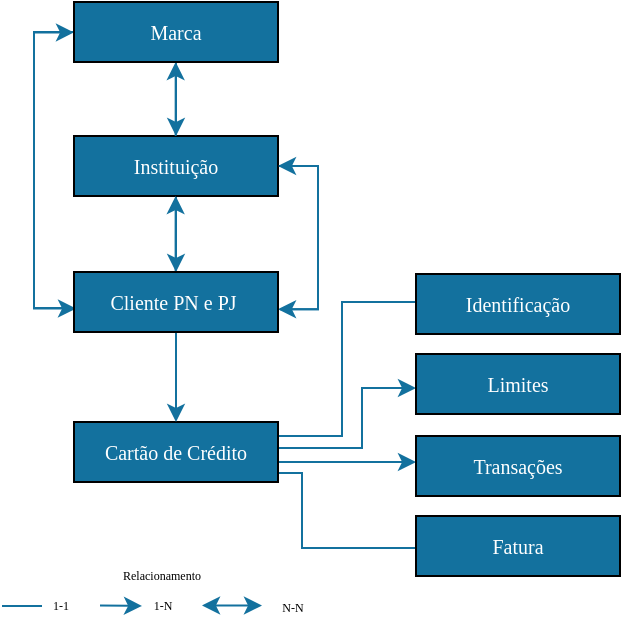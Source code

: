 <mxfile version="14.4.2" type="device"><diagram id="pwx9f-JPc5i2mSrcDJkJ" name="Accounts - Balance"><mxGraphModel dx="1203" dy="1823" grid="1" gridSize="10" guides="1" tooltips="1" connect="1" arrows="1" fold="1" page="1" pageScale="1" pageWidth="827" pageHeight="1169" math="0" shadow="0"><root><mxCell id="0"/><mxCell id="1" parent="0"/><mxCell id="ZCB3pmoDqQselHCmMfQO-21" value="" style="rounded=0;whiteSpace=wrap;html=1;" parent="1" vertex="1"><mxGeometry x="510" y="-715" width="20" height="10" as="geometry"/></mxCell><mxCell id="3X2GgIw8dlf1CgqaEYxp-32" style="edgeStyle=orthogonalEdgeStyle;rounded=0;orthogonalLoop=1;jettySize=auto;html=1;strokeColor=#13719E;" parent="1" edge="1"><mxGeometry relative="1" as="geometry"><mxPoint x="428" y="-768" as="sourcePoint"/><mxPoint x="510" y="-831" as="targetPoint"/><Array as="points"><mxPoint x="428" y="-763"/><mxPoint x="460" y="-763"/><mxPoint x="460" y="-830"/><mxPoint x="510" y="-830"/></Array></mxGeometry></mxCell><mxCell id="3X2GgIw8dlf1CgqaEYxp-3" style="edgeStyle=orthogonalEdgeStyle;rounded=0;orthogonalLoop=1;jettySize=auto;html=1;exitX=0.5;exitY=1;exitDx=0;exitDy=0;" parent="1" source="3X2GgIw8dlf1CgqaEYxp-2" target="3X2GgIw8dlf1CgqaEYxp-2" edge="1"><mxGeometry relative="1" as="geometry"/></mxCell><mxCell id="3X2GgIw8dlf1CgqaEYxp-19" value="" style="edgeStyle=orthogonalEdgeStyle;rounded=0;orthogonalLoop=1;jettySize=auto;html=1;strokeColor=#13719E;" parent="1" source="3X2GgIw8dlf1CgqaEYxp-4" target="3X2GgIw8dlf1CgqaEYxp-5" edge="1"><mxGeometry relative="1" as="geometry"/></mxCell><mxCell id="MNtuI1VyC733b8B-GoUt-4" style="edgeStyle=orthogonalEdgeStyle;rounded=0;orthogonalLoop=1;jettySize=auto;html=1;exitX=0;exitY=0.5;exitDx=0;exitDy=0;entryX=0.01;entryY=0.392;entryDx=0;entryDy=0;entryPerimeter=0;strokeColor=#13719E;" edge="1" parent="1" source="3X2GgIw8dlf1CgqaEYxp-4" target="3X2GgIw8dlf1CgqaEYxp-2"><mxGeometry relative="1" as="geometry"/></mxCell><mxCell id="3X2GgIw8dlf1CgqaEYxp-4" value="&lt;font face=&quot;Verdana&quot; style=&quot;font-size: 10px&quot; color=&quot;#ffffff&quot;&gt;Marca&lt;/font&gt;" style="rounded=0;whiteSpace=wrap;html=1;fillColor=#13719E;strokeColor=#000000;flipV=1;" parent="1" vertex="1"><mxGeometry x="326" y="-980" width="102" height="30" as="geometry"/></mxCell><mxCell id="3X2GgIw8dlf1CgqaEYxp-21" style="edgeStyle=orthogonalEdgeStyle;rounded=0;orthogonalLoop=1;jettySize=auto;html=1;exitX=0.5;exitY=1;exitDx=0;exitDy=0;entryX=0.5;entryY=0;entryDx=0;entryDy=0;strokeColor=#13719E;" parent="1" source="3X2GgIw8dlf1CgqaEYxp-5" target="3X2GgIw8dlf1CgqaEYxp-2" edge="1"><mxGeometry relative="1" as="geometry"/></mxCell><mxCell id="MNtuI1VyC733b8B-GoUt-1" style="edgeStyle=orthogonalEdgeStyle;rounded=0;orthogonalLoop=1;jettySize=auto;html=1;entryX=1;entryY=0.381;entryDx=0;entryDy=0;entryPerimeter=0;strokeColor=#13719E;exitX=1;exitY=0.5;exitDx=0;exitDy=0;" edge="1" parent="1" source="3X2GgIw8dlf1CgqaEYxp-5" target="3X2GgIw8dlf1CgqaEYxp-2"><mxGeometry relative="1" as="geometry"/></mxCell><mxCell id="3X2GgIw8dlf1CgqaEYxp-5" value="&lt;font face=&quot;Verdana&quot; style=&quot;font-size: 10px&quot; color=&quot;#ffffff&quot;&gt;Instituição&lt;/font&gt;" style="rounded=0;whiteSpace=wrap;html=1;fillColor=#13719E;strokeColor=#000000;flipV=1;" parent="1" vertex="1"><mxGeometry x="326" y="-913" width="102" height="30" as="geometry"/></mxCell><mxCell id="ZCB3pmoDqQselHCmMfQO-10" style="edgeStyle=orthogonalEdgeStyle;rounded=0;orthogonalLoop=1;jettySize=auto;html=1;exitX=1;exitY=0.5;exitDx=0;exitDy=0;strokeColor=#13719E;" parent="1" edge="1"><mxGeometry relative="1" as="geometry"><Array as="points"><mxPoint x="428" y="-757"/><mxPoint x="470" y="-757"/><mxPoint x="470" y="-787"/></Array><mxPoint x="497" y="-787" as="targetPoint"/><mxPoint x="428" y="-752" as="sourcePoint"/></mxGeometry></mxCell><mxCell id="ZCB3pmoDqQselHCmMfQO-12" style="edgeStyle=orthogonalEdgeStyle;rounded=0;orthogonalLoop=1;jettySize=auto;html=1;entryX=0;entryY=0.5;entryDx=0;entryDy=0;strokeColor=#13719E;" parent="1" edge="1"><mxGeometry relative="1" as="geometry"><mxPoint x="428" y="-752" as="sourcePoint"/><mxPoint x="497" y="-750" as="targetPoint"/><Array as="points"><mxPoint x="428" y="-750"/></Array></mxGeometry></mxCell><mxCell id="ZCB3pmoDqQselHCmMfQO-13" style="edgeStyle=orthogonalEdgeStyle;rounded=0;orthogonalLoop=1;jettySize=auto;html=1;exitX=1;exitY=0.75;exitDx=0;exitDy=0;entryX=0;entryY=0.5;entryDx=0;entryDy=0;strokeColor=#13719E;" parent="1" edge="1"><mxGeometry relative="1" as="geometry"><mxPoint x="510" y="-707" as="targetPoint"/><Array as="points"><mxPoint x="440" y="-744"/><mxPoint x="440" y="-707"/></Array><mxPoint x="428" y="-744.5" as="sourcePoint"/></mxGeometry></mxCell><mxCell id="3X2GgIw8dlf1CgqaEYxp-7" value="&lt;font color=&quot;#ffffff&quot; face=&quot;Verdana&quot;&gt;&lt;span style=&quot;font-size: 10px&quot;&gt;Cartão de Crédito&lt;/span&gt;&lt;/font&gt;" style="rounded=0;whiteSpace=wrap;html=1;fillColor=#13719E;strokeColor=#000000;" parent="1" vertex="1"><mxGeometry x="326" y="-770" width="102" height="30" as="geometry"/></mxCell><mxCell id="3X2GgIw8dlf1CgqaEYxp-10" value="&lt;font face=&quot;Verdana&quot; style=&quot;font-size: 10px&quot; color=&quot;#ffffff&quot;&gt;Identificação&lt;/font&gt;" style="rounded=0;whiteSpace=wrap;html=1;fillColor=#13719E;strokeColor=#000000;" parent="1" vertex="1"><mxGeometry x="497" y="-844" width="102" height="30" as="geometry"/></mxCell><mxCell id="3X2GgIw8dlf1CgqaEYxp-11" value="&lt;font face=&quot;Verdana&quot; style=&quot;font-size: 10px&quot; color=&quot;#ffffff&quot;&gt;Limites&lt;/font&gt;" style="rounded=0;whiteSpace=wrap;html=1;fillColor=#13719E;strokeColor=#000000;" parent="1" vertex="1"><mxGeometry x="497" y="-804" width="102" height="30" as="geometry"/></mxCell><mxCell id="3X2GgIw8dlf1CgqaEYxp-12" value="&lt;font face=&quot;Verdana&quot; style=&quot;font-size: 10px&quot; color=&quot;#ffffff&quot;&gt;Transações&lt;/font&gt;" style="rounded=0;whiteSpace=wrap;html=1;fillColor=#13719E;strokeColor=#000000;" parent="1" vertex="1"><mxGeometry x="497" y="-763" width="102" height="30" as="geometry"/></mxCell><mxCell id="3X2GgIw8dlf1CgqaEYxp-36" style="edgeStyle=orthogonalEdgeStyle;rounded=0;orthogonalLoop=1;jettySize=auto;html=1;exitX=0.5;exitY=1;exitDx=0;exitDy=0;strokeColor=#13719E;entryX=0.5;entryY=0;entryDx=0;entryDy=0;" parent="1" source="3X2GgIw8dlf1CgqaEYxp-2" target="3X2GgIw8dlf1CgqaEYxp-7" edge="1"><mxGeometry relative="1" as="geometry"><mxPoint x="387" y="-805" as="sourcePoint"/><mxPoint x="451" y="-760" as="targetPoint"/></mxGeometry></mxCell><mxCell id="ZCB3pmoDqQselHCmMfQO-8" value="&lt;font face=&quot;Verdana&quot; style=&quot;font-size: 10px&quot; color=&quot;#ffffff&quot;&gt;Fatura&lt;/font&gt;" style="rounded=0;whiteSpace=wrap;html=1;fillColor=#13719E;strokeColor=#000000;" parent="1" vertex="1"><mxGeometry x="497" y="-723" width="102" height="30" as="geometry"/></mxCell><mxCell id="hSBE3qlaMWrgqQsAsWzS-7" value="" style="endArrow=classic;html=1;strokeColor=#13719E;" parent="1" edge="1"><mxGeometry width="50" height="50" relative="1" as="geometry"><mxPoint x="339" y="-678.25" as="sourcePoint"/><mxPoint x="360" y="-678" as="targetPoint"/><Array as="points"/></mxGeometry></mxCell><mxCell id="hSBE3qlaMWrgqQsAsWzS-8" value="" style="endArrow=none;html=1;strokeColor=#13719E;" parent="1" edge="1"><mxGeometry width="50" height="50" relative="1" as="geometry"><mxPoint x="290" y="-678" as="sourcePoint"/><mxPoint x="310" y="-678" as="targetPoint"/></mxGeometry></mxCell><mxCell id="hSBE3qlaMWrgqQsAsWzS-9" value="" style="endArrow=classic;startArrow=classic;html=1;strokeColor=#13719E;" parent="1" edge="1"><mxGeometry width="50" height="50" relative="1" as="geometry"><mxPoint x="390" y="-678.25" as="sourcePoint"/><mxPoint x="420" y="-678.25" as="targetPoint"/></mxGeometry></mxCell><mxCell id="hSBE3qlaMWrgqQsAsWzS-10" value="&lt;font face=&quot;Verdana&quot; style=&quot;font-size: 6px&quot;&gt;1-1&lt;/font&gt;" style="text;html=1;align=center;verticalAlign=middle;resizable=0;points=[];autosize=1;" parent="1" vertex="1"><mxGeometry x="304" y="-690" width="30" height="20" as="geometry"/></mxCell><mxCell id="hSBE3qlaMWrgqQsAsWzS-11" value="&lt;font face=&quot;Verdana&quot; style=&quot;font-size: 6px&quot;&gt;N-N&lt;/font&gt;" style="text;html=1;align=center;verticalAlign=middle;resizable=0;points=[];autosize=1;" parent="1" vertex="1"><mxGeometry x="420" y="-689" width="30" height="20" as="geometry"/></mxCell><mxCell id="hSBE3qlaMWrgqQsAsWzS-12" value="&lt;font face=&quot;Verdana&quot; style=&quot;font-size: 6px&quot;&gt;1-N&lt;/font&gt;" style="text;html=1;align=center;verticalAlign=middle;resizable=0;points=[];autosize=1;" parent="1" vertex="1"><mxGeometry x="355" y="-690" width="30" height="20" as="geometry"/></mxCell><mxCell id="hSBE3qlaMWrgqQsAsWzS-13" value="&lt;font face=&quot;Verdana&quot; style=&quot;font-size: 6px&quot;&gt;Relacionamento&lt;/font&gt;" style="text;html=1;strokeColor=none;fillColor=none;align=center;verticalAlign=middle;whiteSpace=wrap;rounded=0;container=0;" parent="1" vertex="1"><mxGeometry x="294" y="-705" width="152" height="20" as="geometry"/></mxCell><mxCell id="hSBE3qlaMWrgqQsAsWzS-15" value="" style="edgeStyle=orthogonalEdgeStyle;rounded=0;orthogonalLoop=1;jettySize=auto;html=1;strokeColor=#13719E;" parent="1" edge="1"><mxGeometry relative="1" as="geometry"><mxPoint x="376.83" y="-913" as="sourcePoint"/><mxPoint x="376.83" y="-950" as="targetPoint"/></mxGeometry></mxCell><mxCell id="hSBE3qlaMWrgqQsAsWzS-16" style="edgeStyle=orthogonalEdgeStyle;rounded=0;orthogonalLoop=1;jettySize=auto;html=1;exitX=0.5;exitY=1;exitDx=0;exitDy=0;entryX=0.5;entryY=0;entryDx=0;entryDy=0;strokeColor=#13719E;" parent="1" edge="1"><mxGeometry relative="1" as="geometry"><mxPoint x="376.83" y="-845" as="sourcePoint"/><mxPoint x="376.83" y="-883" as="targetPoint"/><Array as="points"><mxPoint x="376.83" y="-860"/><mxPoint x="376.83" y="-860"/></Array></mxGeometry></mxCell><mxCell id="MNtuI1VyC733b8B-GoUt-3" style="edgeStyle=orthogonalEdgeStyle;rounded=0;orthogonalLoop=1;jettySize=auto;html=1;entryX=1;entryY=0.5;entryDx=0;entryDy=0;strokeColor=#13719E;exitX=1.01;exitY=0.381;exitDx=0;exitDy=0;exitPerimeter=0;" edge="1" parent="1" source="3X2GgIw8dlf1CgqaEYxp-2" target="3X2GgIw8dlf1CgqaEYxp-5"><mxGeometry relative="1" as="geometry"><mxPoint x="438" y="-816.43" as="sourcePoint"/><mxPoint x="438" y="-888" as="targetPoint"/></mxGeometry></mxCell><mxCell id="MNtuI1VyC733b8B-GoUt-5" style="edgeStyle=orthogonalEdgeStyle;rounded=0;orthogonalLoop=1;jettySize=auto;html=1;entryX=-0.007;entryY=0.414;entryDx=0;entryDy=0;entryPerimeter=0;strokeColor=#13719E;" edge="1" parent="1"><mxGeometry relative="1" as="geometry"><mxPoint x="342" y="-827" as="sourcePoint"/><mxPoint x="326" y="-964.8" as="targetPoint"/><Array as="points"><mxPoint x="306" y="-827"/><mxPoint x="306" y="-965"/></Array></mxGeometry></mxCell><mxCell id="3X2GgIw8dlf1CgqaEYxp-2" value="&lt;font face=&quot;Verdana&quot; style=&quot;font-size: 10px&quot; color=&quot;#ffffff&quot;&gt;Cliente PN e PJ&amp;nbsp;&lt;/font&gt;" style="rounded=0;whiteSpace=wrap;html=1;fillColor=#13719E;strokeColor=#000000;flipV=1;" parent="1" vertex="1"><mxGeometry x="326" y="-845" width="102" height="30" as="geometry"/></mxCell><mxCell id="MNtuI1VyC733b8B-GoUt-6" value="&lt;font face=&quot;Verdana&quot; style=&quot;font-size: 10px&quot; color=&quot;#ffffff&quot;&gt;Marca&lt;/font&gt;" style="rounded=0;whiteSpace=wrap;html=1;fillColor=#13719E;strokeColor=#000000;flipV=1;" vertex="1" parent="1"><mxGeometry x="326" y="-980" width="102" height="30" as="geometry"/></mxCell></root></mxGraphModel></diagram></mxfile>